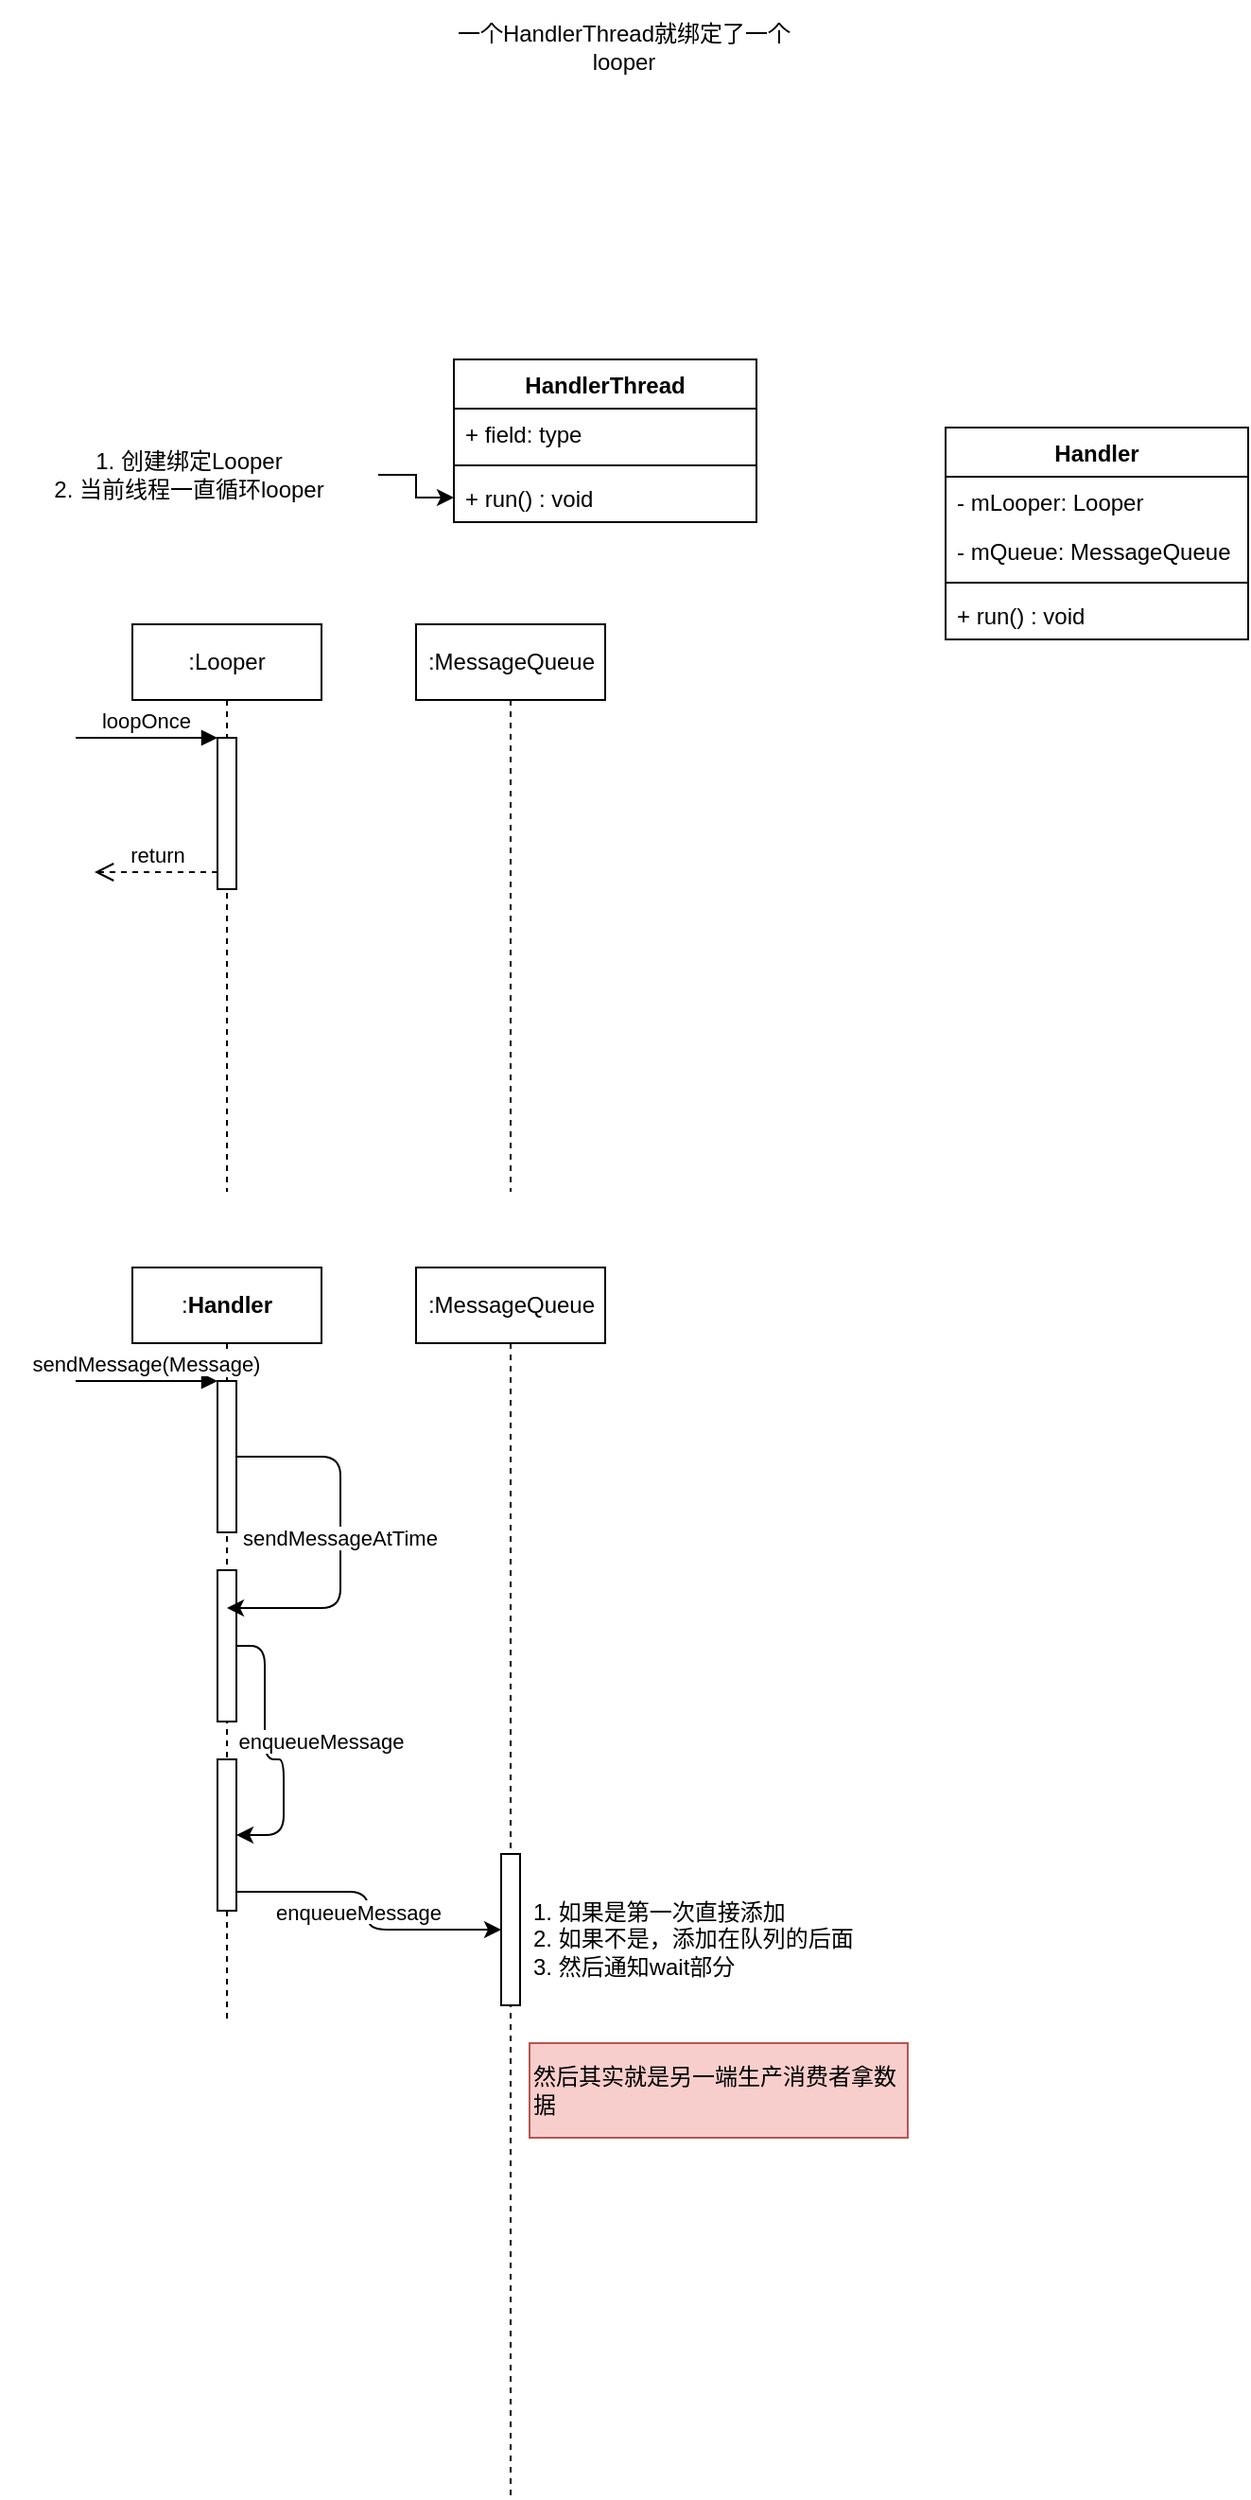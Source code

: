 <mxfile version="19.0.1" type="github">
  <diagram id="2qspyzf-ruP9NshNnaJj" name="Page-1">
    <mxGraphModel dx="2012" dy="616" grid="1" gridSize="10" guides="1" tooltips="1" connect="1" arrows="1" fold="1" page="1" pageScale="1" pageWidth="827" pageHeight="1169" math="0" shadow="0">
      <root>
        <mxCell id="0" />
        <mxCell id="1" parent="0" />
        <mxCell id="J98nXzrh9_PEmeKPfJ4L-1" value="HandlerThread" style="swimlane;fontStyle=1;align=center;verticalAlign=top;childLayout=stackLayout;horizontal=1;startSize=26;horizontalStack=0;resizeParent=1;resizeParentMax=0;resizeLast=0;collapsible=1;marginBottom=0;" vertex="1" parent="1">
          <mxGeometry x="150" y="240" width="160" height="86" as="geometry" />
        </mxCell>
        <mxCell id="J98nXzrh9_PEmeKPfJ4L-2" value="+ field: type" style="text;strokeColor=none;fillColor=none;align=left;verticalAlign=top;spacingLeft=4;spacingRight=4;overflow=hidden;rotatable=0;points=[[0,0.5],[1,0.5]];portConstraint=eastwest;" vertex="1" parent="J98nXzrh9_PEmeKPfJ4L-1">
          <mxGeometry y="26" width="160" height="26" as="geometry" />
        </mxCell>
        <mxCell id="J98nXzrh9_PEmeKPfJ4L-3" value="" style="line;strokeWidth=1;fillColor=none;align=left;verticalAlign=middle;spacingTop=-1;spacingLeft=3;spacingRight=3;rotatable=0;labelPosition=right;points=[];portConstraint=eastwest;" vertex="1" parent="J98nXzrh9_PEmeKPfJ4L-1">
          <mxGeometry y="52" width="160" height="8" as="geometry" />
        </mxCell>
        <mxCell id="J98nXzrh9_PEmeKPfJ4L-4" value="+ run() : void&#xa;" style="text;strokeColor=none;fillColor=none;align=left;verticalAlign=top;spacingLeft=4;spacingRight=4;overflow=hidden;rotatable=0;points=[[0,0.5],[1,0.5]];portConstraint=eastwest;" vertex="1" parent="J98nXzrh9_PEmeKPfJ4L-1">
          <mxGeometry y="60" width="160" height="26" as="geometry" />
        </mxCell>
        <mxCell id="J98nXzrh9_PEmeKPfJ4L-5" value="一个HandlerThread就绑定了一个looper" style="text;html=1;strokeColor=none;fillColor=none;align=center;verticalAlign=middle;whiteSpace=wrap;rounded=0;" vertex="1" parent="1">
          <mxGeometry x="140" y="50" width="200" height="50" as="geometry" />
        </mxCell>
        <mxCell id="J98nXzrh9_PEmeKPfJ4L-7" style="edgeStyle=orthogonalEdgeStyle;rounded=0;orthogonalLoop=1;jettySize=auto;html=1;" edge="1" parent="1" source="J98nXzrh9_PEmeKPfJ4L-6" target="J98nXzrh9_PEmeKPfJ4L-4">
          <mxGeometry relative="1" as="geometry" />
        </mxCell>
        <mxCell id="J98nXzrh9_PEmeKPfJ4L-6" value="1. 创建绑定Looper&lt;br&gt;2. 当前线程一直循环looper" style="text;html=1;strokeColor=none;fillColor=none;align=center;verticalAlign=middle;whiteSpace=wrap;rounded=0;" vertex="1" parent="1">
          <mxGeometry x="-90" y="276" width="200" height="50" as="geometry" />
        </mxCell>
        <mxCell id="J98nXzrh9_PEmeKPfJ4L-8" value=":Looper" style="shape=umlLifeline;perimeter=lifelinePerimeter;whiteSpace=wrap;html=1;container=1;collapsible=0;recursiveResize=0;outlineConnect=0;" vertex="1" parent="1">
          <mxGeometry x="-20" y="380" width="100" height="300" as="geometry" />
        </mxCell>
        <mxCell id="J98nXzrh9_PEmeKPfJ4L-19" value="" style="html=1;points=[];perimeter=orthogonalPerimeter;" vertex="1" parent="J98nXzrh9_PEmeKPfJ4L-8">
          <mxGeometry x="45" y="60" width="10" height="80" as="geometry" />
        </mxCell>
        <mxCell id="J98nXzrh9_PEmeKPfJ4L-20" value="loopOnce" style="verticalAlign=bottom;endArrow=block;entryX=0;entryY=0;rounded=0;" edge="1" target="J98nXzrh9_PEmeKPfJ4L-19" parent="J98nXzrh9_PEmeKPfJ4L-8">
          <mxGeometry relative="1" as="geometry">
            <mxPoint x="-30" y="60" as="sourcePoint" />
          </mxGeometry>
        </mxCell>
        <mxCell id="J98nXzrh9_PEmeKPfJ4L-21" value="return" style="html=1;verticalAlign=bottom;endArrow=open;dashed=1;endSize=8;exitX=0;exitY=0.95;rounded=0;" edge="1" parent="J98nXzrh9_PEmeKPfJ4L-8">
          <mxGeometry relative="1" as="geometry">
            <mxPoint x="-20" y="131" as="targetPoint" />
            <mxPoint x="45.0" y="131.0" as="sourcePoint" />
          </mxGeometry>
        </mxCell>
        <mxCell id="J98nXzrh9_PEmeKPfJ4L-9" value=":MessageQueue" style="shape=umlLifeline;perimeter=lifelinePerimeter;container=1;collapsible=0;recursiveResize=0;outlineConnect=0;html=1;" vertex="1" parent="1">
          <mxGeometry x="130" y="380" width="100" height="300" as="geometry" />
        </mxCell>
        <mxCell id="J98nXzrh9_PEmeKPfJ4L-22" value=":&lt;span style=&quot;font-weight: 700;&quot;&gt;Handler&lt;/span&gt;" style="shape=umlLifeline;perimeter=lifelinePerimeter;whiteSpace=wrap;html=1;container=1;collapsible=0;recursiveResize=0;outlineConnect=0;" vertex="1" parent="1">
          <mxGeometry x="-20" y="720" width="100" height="400" as="geometry" />
        </mxCell>
        <mxCell id="J98nXzrh9_PEmeKPfJ4L-23" value="" style="html=1;points=[];perimeter=orthogonalPerimeter;" vertex="1" parent="J98nXzrh9_PEmeKPfJ4L-22">
          <mxGeometry x="45" y="60" width="10" height="80" as="geometry" />
        </mxCell>
        <mxCell id="J98nXzrh9_PEmeKPfJ4L-24" value="sendMessage(Message)" style="verticalAlign=bottom;endArrow=block;entryX=0;entryY=0;rounded=0;" edge="1" parent="J98nXzrh9_PEmeKPfJ4L-22" target="J98nXzrh9_PEmeKPfJ4L-23">
          <mxGeometry relative="1" as="geometry">
            <mxPoint x="-30" y="60" as="sourcePoint" />
          </mxGeometry>
        </mxCell>
        <mxCell id="J98nXzrh9_PEmeKPfJ4L-39" value="enqueueMessage" style="edgeStyle=orthogonalEdgeStyle;rounded=1;orthogonalLoop=1;jettySize=auto;html=0;" edge="1" parent="J98nXzrh9_PEmeKPfJ4L-22" source="J98nXzrh9_PEmeKPfJ4L-32" target="J98nXzrh9_PEmeKPfJ4L-37">
          <mxGeometry x="0.133" y="22" relative="1" as="geometry">
            <Array as="points">
              <mxPoint x="70" y="200" />
              <mxPoint x="70" y="260" />
              <mxPoint x="80" y="260" />
              <mxPoint x="80" y="300" />
            </Array>
            <mxPoint x="-2" y="-10" as="offset" />
          </mxGeometry>
        </mxCell>
        <mxCell id="J98nXzrh9_PEmeKPfJ4L-32" value="" style="html=1;points=[];perimeter=orthogonalPerimeter;" vertex="1" parent="J98nXzrh9_PEmeKPfJ4L-22">
          <mxGeometry x="45" y="160" width="10" height="80" as="geometry" />
        </mxCell>
        <mxCell id="J98nXzrh9_PEmeKPfJ4L-33" value="sendMessageAtTime" style="edgeStyle=orthogonalEdgeStyle;rounded=1;orthogonalLoop=1;jettySize=auto;html=0;" edge="1" parent="J98nXzrh9_PEmeKPfJ4L-22" source="J98nXzrh9_PEmeKPfJ4L-23" target="J98nXzrh9_PEmeKPfJ4L-22">
          <mxGeometry relative="1" as="geometry">
            <Array as="points">
              <mxPoint x="110" y="100" />
              <mxPoint x="110" y="180" />
            </Array>
          </mxGeometry>
        </mxCell>
        <mxCell id="J98nXzrh9_PEmeKPfJ4L-37" value="" style="html=1;points=[];perimeter=orthogonalPerimeter;" vertex="1" parent="J98nXzrh9_PEmeKPfJ4L-22">
          <mxGeometry x="45" y="260" width="10" height="80" as="geometry" />
        </mxCell>
        <mxCell id="J98nXzrh9_PEmeKPfJ4L-26" value=":MessageQueue" style="shape=umlLifeline;perimeter=lifelinePerimeter;container=1;collapsible=0;recursiveResize=0;outlineConnect=0;html=1;" vertex="1" parent="1">
          <mxGeometry x="130" y="720" width="100" height="650" as="geometry" />
        </mxCell>
        <mxCell id="J98nXzrh9_PEmeKPfJ4L-35" value="" style="html=1;points=[];perimeter=orthogonalPerimeter;" vertex="1" parent="J98nXzrh9_PEmeKPfJ4L-26">
          <mxGeometry x="45" y="310" width="10" height="80" as="geometry" />
        </mxCell>
        <mxCell id="J98nXzrh9_PEmeKPfJ4L-27" value="Handler" style="swimlane;fontStyle=1;align=center;verticalAlign=top;childLayout=stackLayout;horizontal=1;startSize=26;horizontalStack=0;resizeParent=1;resizeParentMax=0;resizeLast=0;collapsible=1;marginBottom=0;" vertex="1" parent="1">
          <mxGeometry x="410" y="276" width="160" height="112" as="geometry" />
        </mxCell>
        <mxCell id="J98nXzrh9_PEmeKPfJ4L-28" value="- mLooper: Looper" style="text;strokeColor=none;fillColor=none;align=left;verticalAlign=top;spacingLeft=4;spacingRight=4;overflow=hidden;rotatable=0;points=[[0,0.5],[1,0.5]];portConstraint=eastwest;" vertex="1" parent="J98nXzrh9_PEmeKPfJ4L-27">
          <mxGeometry y="26" width="160" height="26" as="geometry" />
        </mxCell>
        <mxCell id="J98nXzrh9_PEmeKPfJ4L-31" value="- mQueue: MessageQueue" style="text;strokeColor=none;fillColor=none;align=left;verticalAlign=top;spacingLeft=4;spacingRight=4;overflow=hidden;rotatable=0;points=[[0,0.5],[1,0.5]];portConstraint=eastwest;" vertex="1" parent="J98nXzrh9_PEmeKPfJ4L-27">
          <mxGeometry y="52" width="160" height="26" as="geometry" />
        </mxCell>
        <mxCell id="J98nXzrh9_PEmeKPfJ4L-29" value="" style="line;strokeWidth=1;fillColor=none;align=left;verticalAlign=middle;spacingTop=-1;spacingLeft=3;spacingRight=3;rotatable=0;labelPosition=right;points=[];portConstraint=eastwest;" vertex="1" parent="J98nXzrh9_PEmeKPfJ4L-27">
          <mxGeometry y="78" width="160" height="8" as="geometry" />
        </mxCell>
        <mxCell id="J98nXzrh9_PEmeKPfJ4L-30" value="+ run() : void&#xa;" style="text;strokeColor=none;fillColor=none;align=left;verticalAlign=top;spacingLeft=4;spacingRight=4;overflow=hidden;rotatable=0;points=[[0,0.5],[1,0.5]];portConstraint=eastwest;" vertex="1" parent="J98nXzrh9_PEmeKPfJ4L-27">
          <mxGeometry y="86" width="160" height="26" as="geometry" />
        </mxCell>
        <mxCell id="J98nXzrh9_PEmeKPfJ4L-40" style="edgeStyle=orthogonalEdgeStyle;rounded=1;orthogonalLoop=1;jettySize=auto;html=0;" edge="1" parent="1" source="J98nXzrh9_PEmeKPfJ4L-37" target="J98nXzrh9_PEmeKPfJ4L-35">
          <mxGeometry relative="1" as="geometry">
            <Array as="points">
              <mxPoint x="105" y="1050" />
              <mxPoint x="105" y="1070" />
            </Array>
          </mxGeometry>
        </mxCell>
        <mxCell id="J98nXzrh9_PEmeKPfJ4L-41" value="enqueueMessage" style="edgeLabel;align=center;verticalAlign=middle;resizable=0;points=[];" vertex="1" connectable="0" parent="J98nXzrh9_PEmeKPfJ4L-40">
          <mxGeometry x="-0.379" y="1" relative="1" as="geometry">
            <mxPoint x="15" y="11" as="offset" />
          </mxGeometry>
        </mxCell>
        <mxCell id="J98nXzrh9_PEmeKPfJ4L-42" value="1. 如果是第一次直接添加&lt;br&gt;2. 如果不是，添加在队列的后面&lt;br&gt;3. 然后通知wait部分" style="text;html=1;strokeColor=none;fillColor=none;align=left;verticalAlign=middle;whiteSpace=wrap;rounded=0;" vertex="1" parent="1">
          <mxGeometry x="190" y="1050" width="200" height="50" as="geometry" />
        </mxCell>
        <mxCell id="J98nXzrh9_PEmeKPfJ4L-43" value="然后其实就是另一端生产消费者拿数据" style="text;html=1;strokeColor=#b85450;fillColor=#f8cecc;align=left;verticalAlign=middle;whiteSpace=wrap;rounded=0;" vertex="1" parent="1">
          <mxGeometry x="190" y="1130" width="200" height="50" as="geometry" />
        </mxCell>
      </root>
    </mxGraphModel>
  </diagram>
</mxfile>
